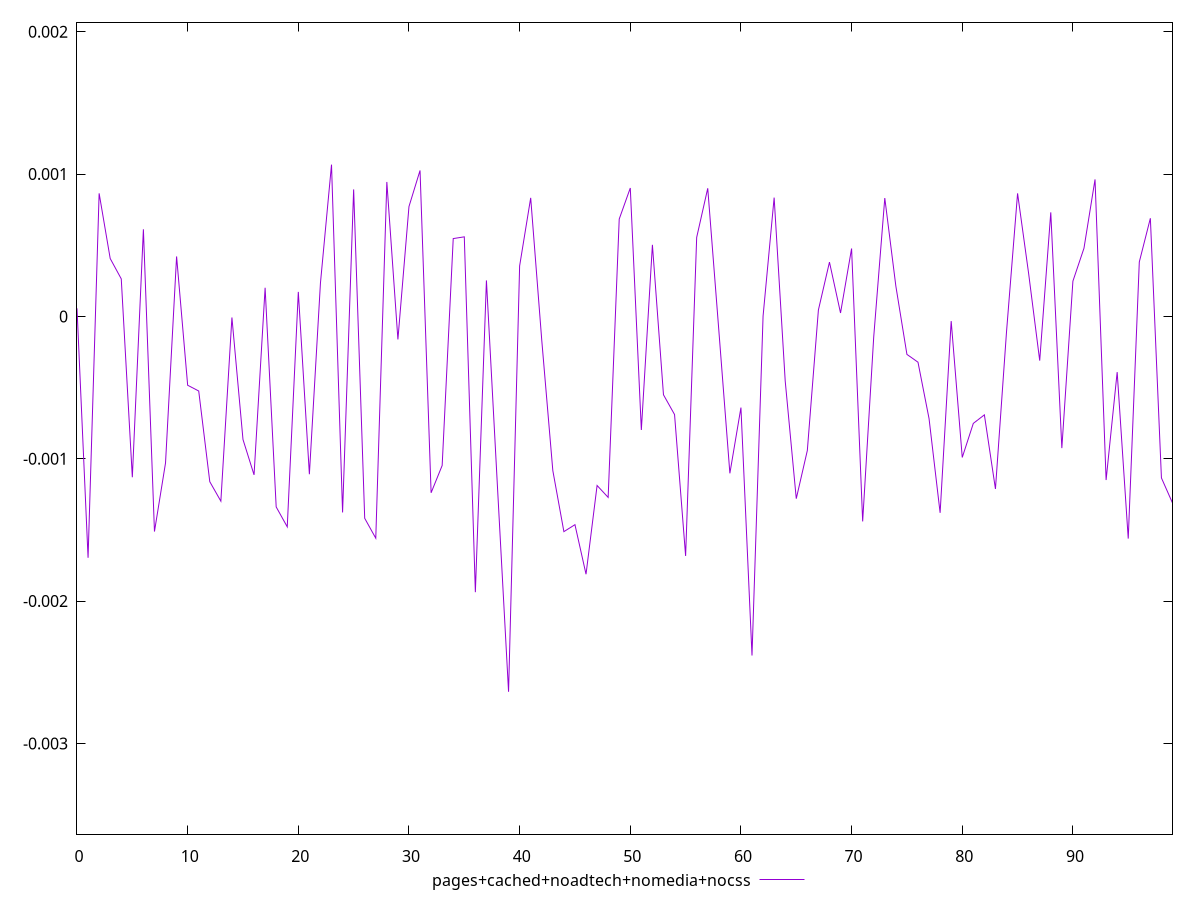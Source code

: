 reset

$pagesCachedNoadtechNomediaNocss <<EOF
0 0.000057050441796738933
1 -0.0016958380151216423
2 0.0008648046599253119
3 0.0004069655122831008
4 0.0002637458999404631
5 -0.0011298803791116162
6 0.0006120636594222773
7 -0.0015114571537291255
8 -0.001029415753392659
9 0.0004213321277666722
10 -0.00048357242079546047
11 -0.0005239493860818171
12 -0.0011612361846852486
13 -0.0012979954515557996
14 -0.00000731220169849986
15 -0.0008646041074699372
16 -0.00111325600909331
17 0.00020151036919117195
18 -0.001338469325255059
19 -0.0014783453851305356
20 0.00017230150414617172
21 -0.0011089704257322911
22 0.0002345349528764064
23 0.0010666651146040624
24 -0.0013771363097523576
25 0.0008924849858327012
26 -0.001418390022576243
27 -0.001558280035407577
28 0.0009446585415965131
29 -0.00016160213087405216
30 0.0007720265574549835
31 0.001025673921290693
32 -0.0012390854941057925
33 -0.001047315816219807
34 0.0005469946000164323
35 0.0005592807909334454
36 -0.0019373988777106187
37 0.0002529141726552199
38 -0.0012019688958219248
39 -0.0026374256730089664
40 0.0003548274404306086
41 0.0008329934307351135
42 -0.00016724286277878462
43 -0.001083271759674203
44 -0.001512084002822175
45 -0.001463100127165317
46 -0.0018112442378531734
47 -0.0011878216747872976
48 -0.0012714794553419862
49 0.0006841540407374732
50 0.0009023082607490497
51 -0.0007976037855238476
52 0.0005030416385853394
53 -0.000550552405099735
54 -0.0006893049746298612
55 -0.0016828121838011877
56 0.0005551275943016749
57 0.0009003753786566849
58 -0.0000960481254772598
59 -0.001102326985626411
60 -0.000640440533986835
61 -0.002382457624544445
62 0.000002162660617655715
63 0.0008349151099732805
64 -0.00045302860113886553
65 -0.0012804196727597716
66 -0.000941973417680441
67 0.00004506307932410428
68 0.00038173563664395464
69 0.000024216013356834905
70 0.0004772479172139389
71 -0.001440206525955231
72 -0.00014360748948171395
73 0.0008317385783273353
74 0.00021296211749156704
75 -0.0002667775984028224
76 -0.00032156622284883684
77 -0.0007180533182638893
78 -0.001380039617889519
79 -0.00003286553332670014
80 -0.0009906902601666176
81 -0.0007514083035566547
82 -0.0006914637487539753
83 -0.0012121789924890735
84 -0.0001084469919779056
85 0.0008647544094031907
86 0.0003009911137060291
87 -0.0003105501174557844
88 0.0007313499052494045
89 -0.0009251233879162574
90 0.00024802459763891905
91 0.0004790852593329231
92 0.0009627336182154757
93 -0.0011494545563824558
94 -0.0003910582269196321
95 -0.0015610266833850355
96 0.00038275578004654876
97 0.0006897713657779997
98 -0.001134643780186398
99 -0.0013107078922483773
EOF

set key outside below
set xrange [0:99]
set yrange [-0.0036374256730089664:0.0020666651146040624]
set trange [-0.0036374256730089664:0.0020666651146040624]
set terminal svg size 640, 500 enhanced background rgb 'white'
set output "report_00019_2021-02-10T18-14-37.922Z//meta/pScore-difference/comparison/line/4_vs_5.svg"

plot $pagesCachedNoadtechNomediaNocss title "pages+cached+noadtech+nomedia+nocss" with line

reset
